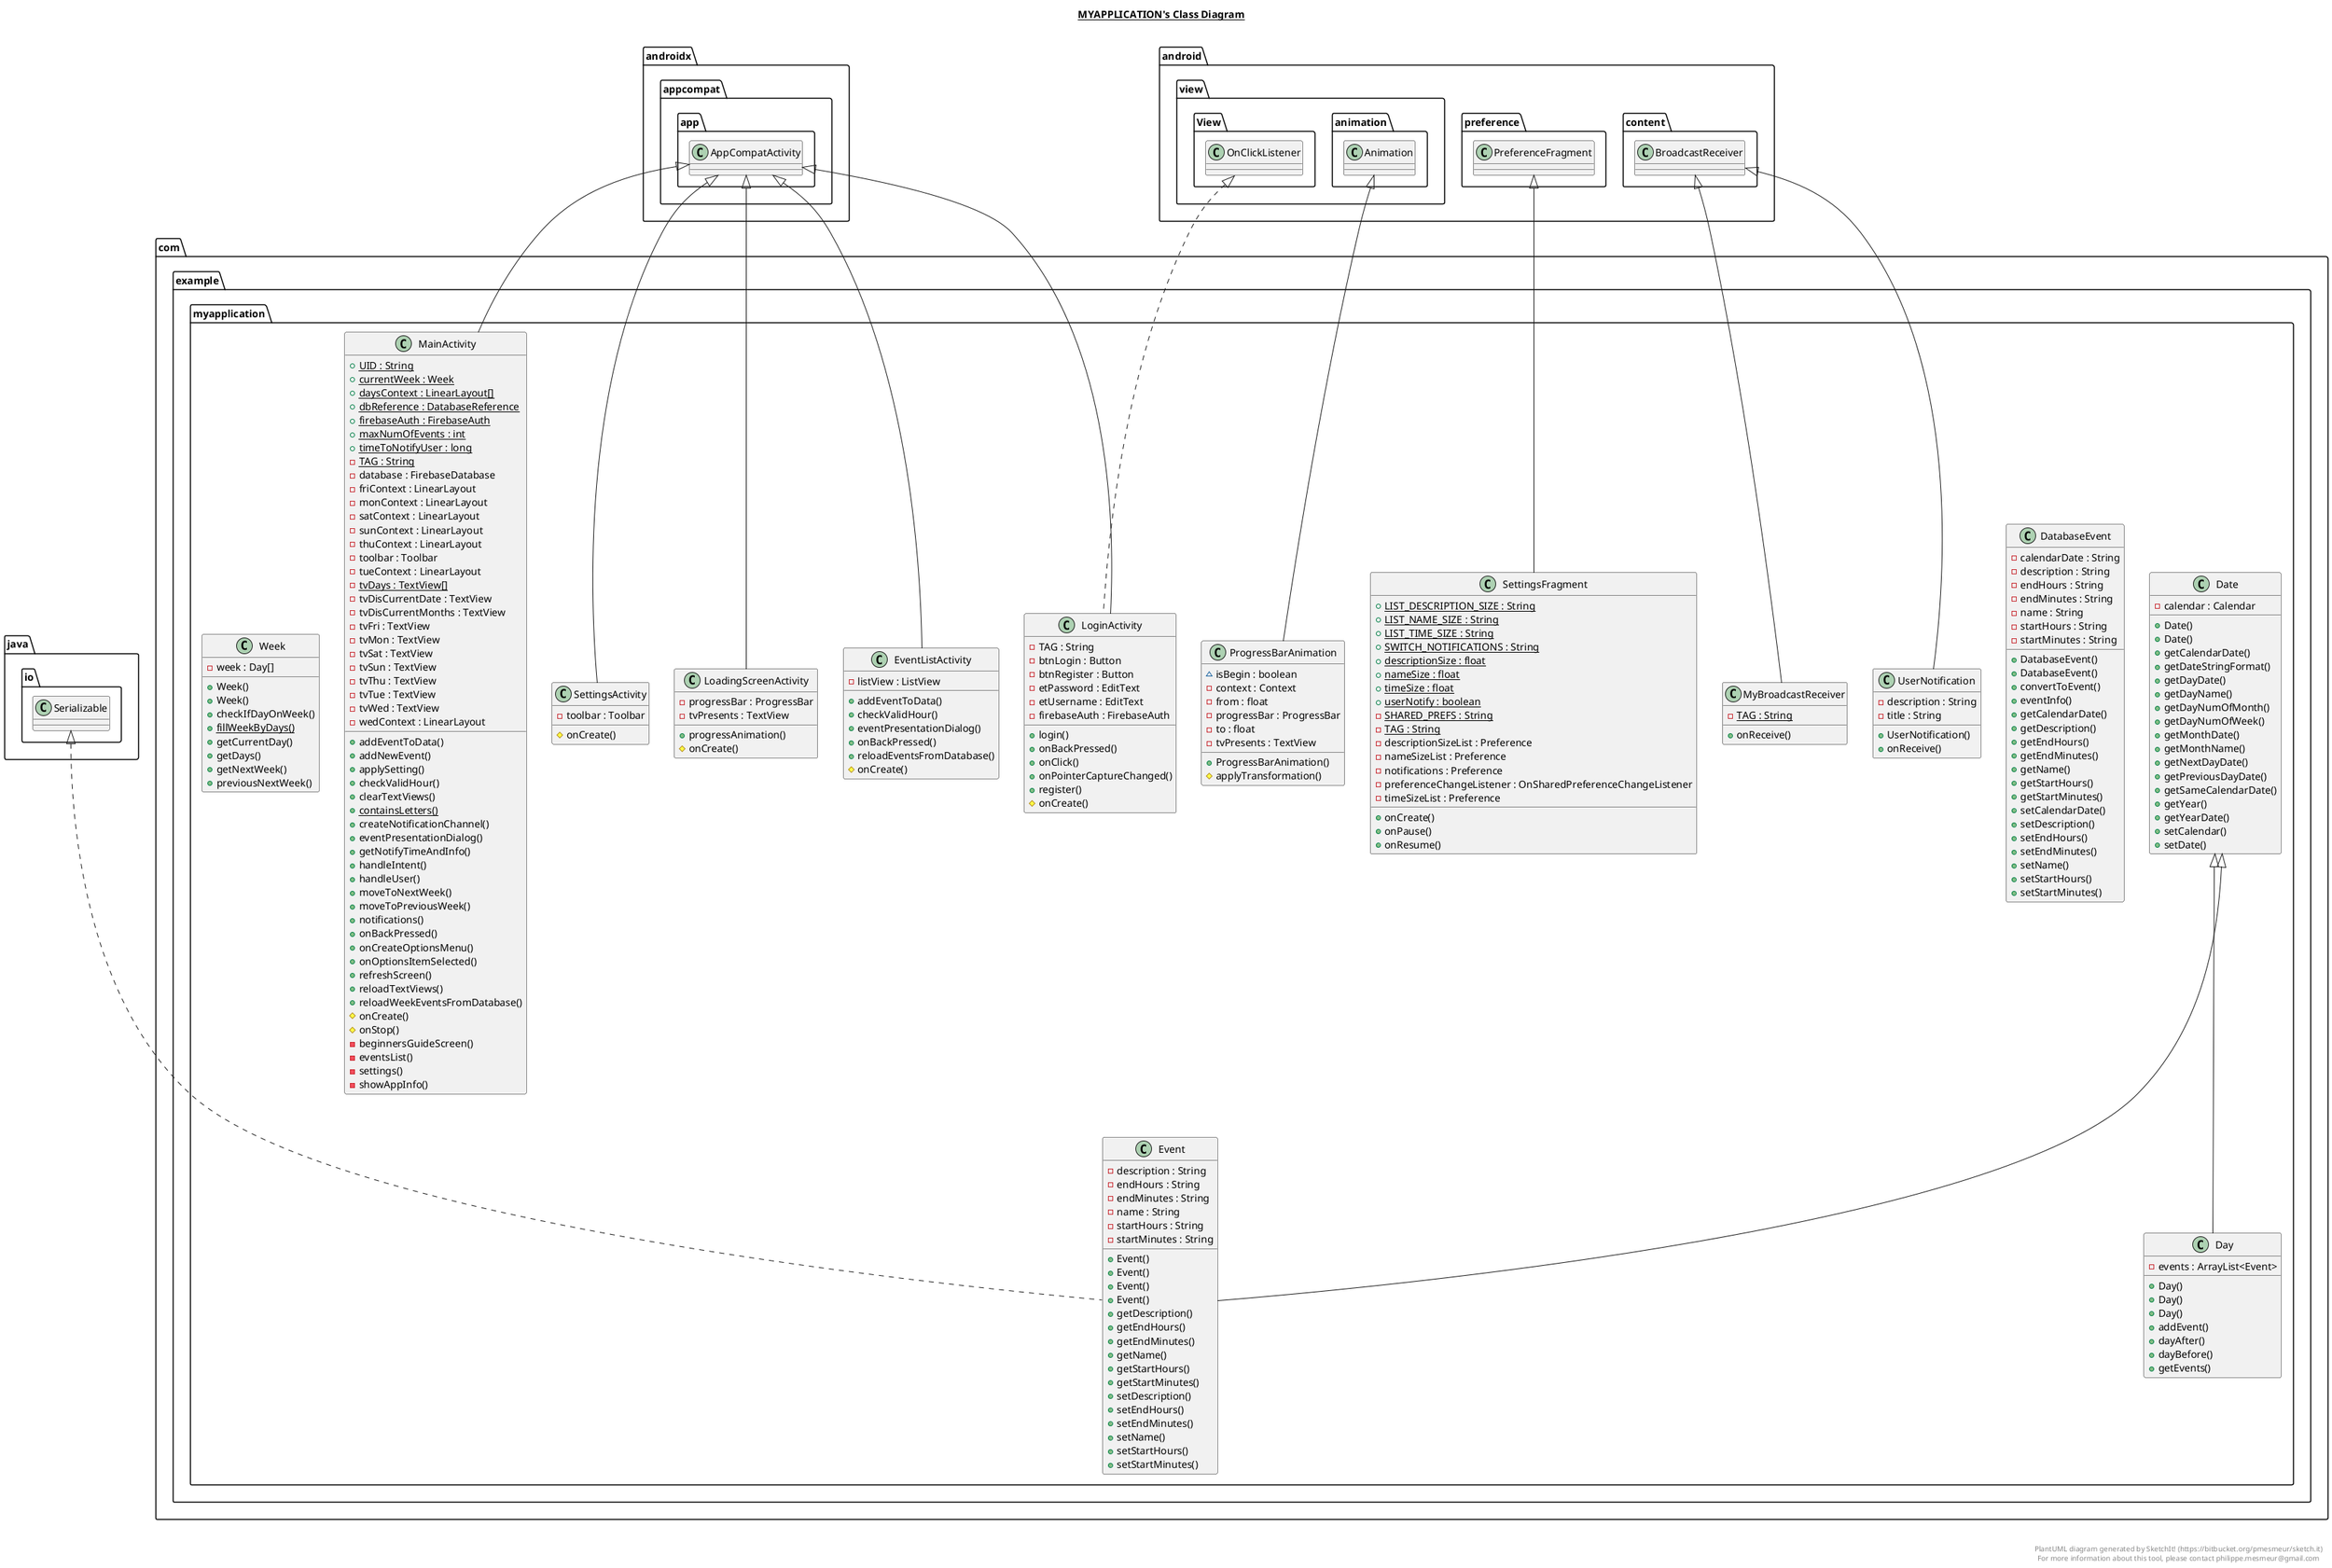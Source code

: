 @startuml

title __MYAPPLICATION's Class Diagram__\n

  namespace com.example.myapplication {
    class com.example.myapplication.DatabaseEvent {
        - calendarDate : String
        - description : String
        - endHours : String
        - endMinutes : String
        - name : String
        - startHours : String
        - startMinutes : String
        + DatabaseEvent()
        + DatabaseEvent()
        + convertToEvent()
        + eventInfo()
        + getCalendarDate()
        + getDescription()
        + getEndHours()
        + getEndMinutes()
        + getName()
        + getStartHours()
        + getStartMinutes()
        + setCalendarDate()
        + setDescription()
        + setEndHours()
        + setEndMinutes()
        + setName()
        + setStartHours()
        + setStartMinutes()
    }
  }
  

  namespace com.example.myapplication {
    class com.example.myapplication.Date {
        - calendar : Calendar
        + Date()
        + Date()
        + getCalendarDate()
        + getDateStringFormat()
        + getDayDate()
        + getDayName()
        + getDayNumOfMonth()
        + getDayNumOfWeek()
        + getMonthDate()
        + getMonthName()
        + getNextDayDate()
        + getPreviousDayDate()
        + getSameCalendarDate()
        + getYear()
        + getYearDate()
        + setCalendar()
        + setDate()
    }
  }
  

  namespace com.example.myapplication {
    class com.example.myapplication.Day {
        - events : ArrayList<Event>
        + Day()
        + Day()
        + Day()
        + addEvent()
        + dayAfter()
        + dayBefore()
        + getEvents()
    }
  }
  

  namespace com.example.myapplication {
    class com.example.myapplication.Event {
        - description : String
        - endHours : String
        - endMinutes : String
        - name : String
        - startHours : String
        - startMinutes : String
        + Event()
        + Event()
        + Event()
        + Event()
        + getDescription()
        + getEndHours()
        + getEndMinutes()
        + getName()
        + getStartHours()
        + getStartMinutes()
        + setDescription()
        + setEndHours()
        + setEndMinutes()
        + setName()
        + setStartHours()
        + setStartMinutes()
    }
  }
  

  namespace com.example.myapplication {
    class com.example.myapplication.EventListActivity {
        - listView : ListView
        + addEventToData()
        + checkValidHour()
        + eventPresentationDialog()
        + onBackPressed()
        + reloadEventsFromDatabase()
        # onCreate()
    }
  }
  

  namespace com.example.myapplication {
    class com.example.myapplication.LoadingScreenActivity {
        - progressBar : ProgressBar
        - tvPresents : TextView
        + progressAnimation()
        # onCreate()
    }
  }
  

  namespace com.example.myapplication {
    class com.example.myapplication.LoginActivity {
        - TAG : String
        - btnLogin : Button
        - btnRegister : Button
        - etPassword : EditText
        - etUsername : EditText
        - firebaseAuth : FirebaseAuth
        + login()
        + onBackPressed()
        + onClick()
        + onPointerCaptureChanged()
        + register()
        # onCreate()
    }
  }
  

  namespace com.example.myapplication {
    class com.example.myapplication.MainActivity {
        {static} + UID : String
        {static} + currentWeek : Week
        {static} + daysContext : LinearLayout[]
        {static} + dbReference : DatabaseReference
        {static} + firebaseAuth : FirebaseAuth
        {static} + maxNumOfEvents : int
        {static} + timeToNotifyUser : long
        {static} - TAG : String
        - database : FirebaseDatabase
        - friContext : LinearLayout
        - monContext : LinearLayout
        - satContext : LinearLayout
        - sunContext : LinearLayout
        - thuContext : LinearLayout
        - toolbar : Toolbar
        - tueContext : LinearLayout
        {static} - tvDays : TextView[]
        - tvDisCurrentDate : TextView
        - tvDisCurrentMonths : TextView
        - tvFri : TextView
        - tvMon : TextView
        - tvSat : TextView
        - tvSun : TextView
        - tvThu : TextView
        - tvTue : TextView
        - tvWed : TextView
        - wedContext : LinearLayout
        + addEventToData()
        + addNewEvent()
        + applySetting()
        + checkValidHour()
        + clearTextViews()
        {static} + containsLetters()
        + createNotificationChannel()
        + eventPresentationDialog()
        + getNotifyTimeAndInfo()
        + handleIntent()
        + handleUser()
        + moveToNextWeek()
        + moveToPreviousWeek()
        + notifications()
        + onBackPressed()
        + onCreateOptionsMenu()
        + onOptionsItemSelected()
        + refreshScreen()
        + reloadTextViews()
        + reloadWeekEventsFromDatabase()
        # onCreate()
        # onStop()
        - beginnersGuideScreen()
        - eventsList()
        - settings()
        - showAppInfo()
    }
  }
  

  namespace com.example.myapplication {
    class com.example.myapplication.MyBroadcastReceiver {
        {static} - TAG : String
        + onReceive()
    }
  }
  

  namespace com.example.myapplication {
    class com.example.myapplication.ProgressBarAnimation {
        ~ isBegin : boolean
        - context : Context
        - from : float
        - progressBar : ProgressBar
        - to : float
        - tvPresents : TextView
        + ProgressBarAnimation()
        # applyTransformation()
    }
  }
  

  namespace com.example.myapplication {
    class com.example.myapplication.SettingsActivity {
        - toolbar : Toolbar
        # onCreate()
    }
  }
  

  namespace com.example.myapplication {
    class com.example.myapplication.SettingsFragment {
        {static} + LIST_DESCRIPTION_SIZE : String
        {static} + LIST_NAME_SIZE : String
        {static} + LIST_TIME_SIZE : String
        {static} + SWITCH_NOTIFICATIONS : String
        {static} + descriptionSize : float
        {static} + nameSize : float
        {static} + timeSize : float
        {static} + userNotify : boolean
        {static} - SHARED_PREFS : String
        {static} - TAG : String
        - descriptionSizeList : Preference
        - nameSizeList : Preference
        - notifications : Preference
        - preferenceChangeListener : OnSharedPreferenceChangeListener
        - timeSizeList : Preference
        + onCreate()
        + onPause()
        + onResume()
    }
  }
  

  namespace com.example.myapplication {
    class com.example.myapplication.UserNotification {
        - description : String
        - title : String
        + UserNotification()
        + onReceive()
    }
  }
  

  namespace com.example.myapplication {
    class com.example.myapplication.Week {
        - week : Day[]
        + Week()
        + Week()
        + checkIfDayOnWeek()
        {static} + fillWeekByDays()
        + getCurrentDay()
        + getDays()
        + getNextWeek()
        + previousNextWeek()
    }
  }
  

  com.example.myapplication.Day -up-|> com.example.myapplication.Date
  com.example.myapplication.Event .up.|> java.io.Serializable
  com.example.myapplication.Event -up-|> com.example.myapplication.Date
  com.example.myapplication.EventListActivity -up-|> androidx.appcompat.app.AppCompatActivity
  com.example.myapplication.LoadingScreenActivity -up-|> androidx.appcompat.app.AppCompatActivity
  com.example.myapplication.LoginActivity .up.|> android.view.View.OnClickListener
  com.example.myapplication.LoginActivity -up-|> androidx.appcompat.app.AppCompatActivity
  com.example.myapplication.MainActivity -up-|> androidx.appcompat.app.AppCompatActivity
  com.example.myapplication.MyBroadcastReceiver -up-|> android.content.BroadcastReceiver
  com.example.myapplication.ProgressBarAnimation -up-|> android.view.animation.Animation
  com.example.myapplication.SettingsActivity -up-|> androidx.appcompat.app.AppCompatActivity
  com.example.myapplication.SettingsFragment -up-|> android.preference.PreferenceFragment
  com.example.myapplication.UserNotification -up-|> android.content.BroadcastReceiver


right footer


PlantUML diagram generated by SketchIt! (https://bitbucket.org/pmesmeur/sketch.it)
For more information about this tool, please contact philippe.mesmeur@gmail.com
endfooter

@enduml
